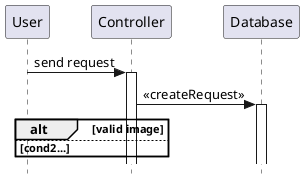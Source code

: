@startuml "Đăng nhập"
skinparam Style strictuml
participant User

User -> Controller: send request
activate Controller

Controller -> Database: << createRequest >>
activate Database
alt valid image
    
else cond2...
    
end


' B -> C: DoWork
' activate C
' C --> B: WorkDone
' destroy C

' B --> A: RequestCreated
' deactivate B

' A -> User: Done
' deactivate A

@enduml